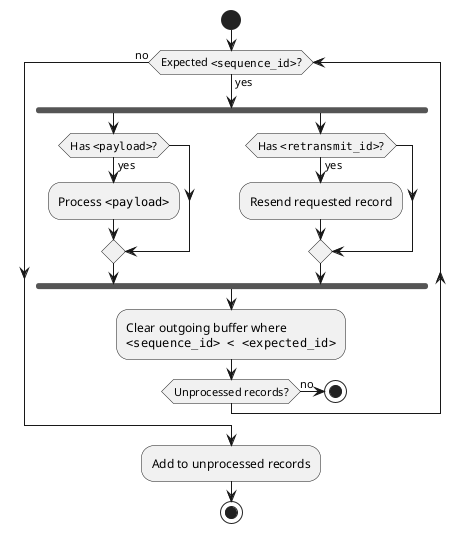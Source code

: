 @startuml
start
while (Expected ""<sequence_id>""?) is (yes)
fork
if (Has ""<payload>""?) then (yes)
:Process ""<payload>"";
endif
fork again
if (Has ""<retransmit_id>""?) then (yes)
:Resend requested record;
endif
end fork
:Clear outgoing buffer where\n""<sequence_id> < <expected_id>"";
if (Unprocessed records?) then (no)
stop
endif
endwhile (no)
:Add to unprocessed records;
stop
@enduml
